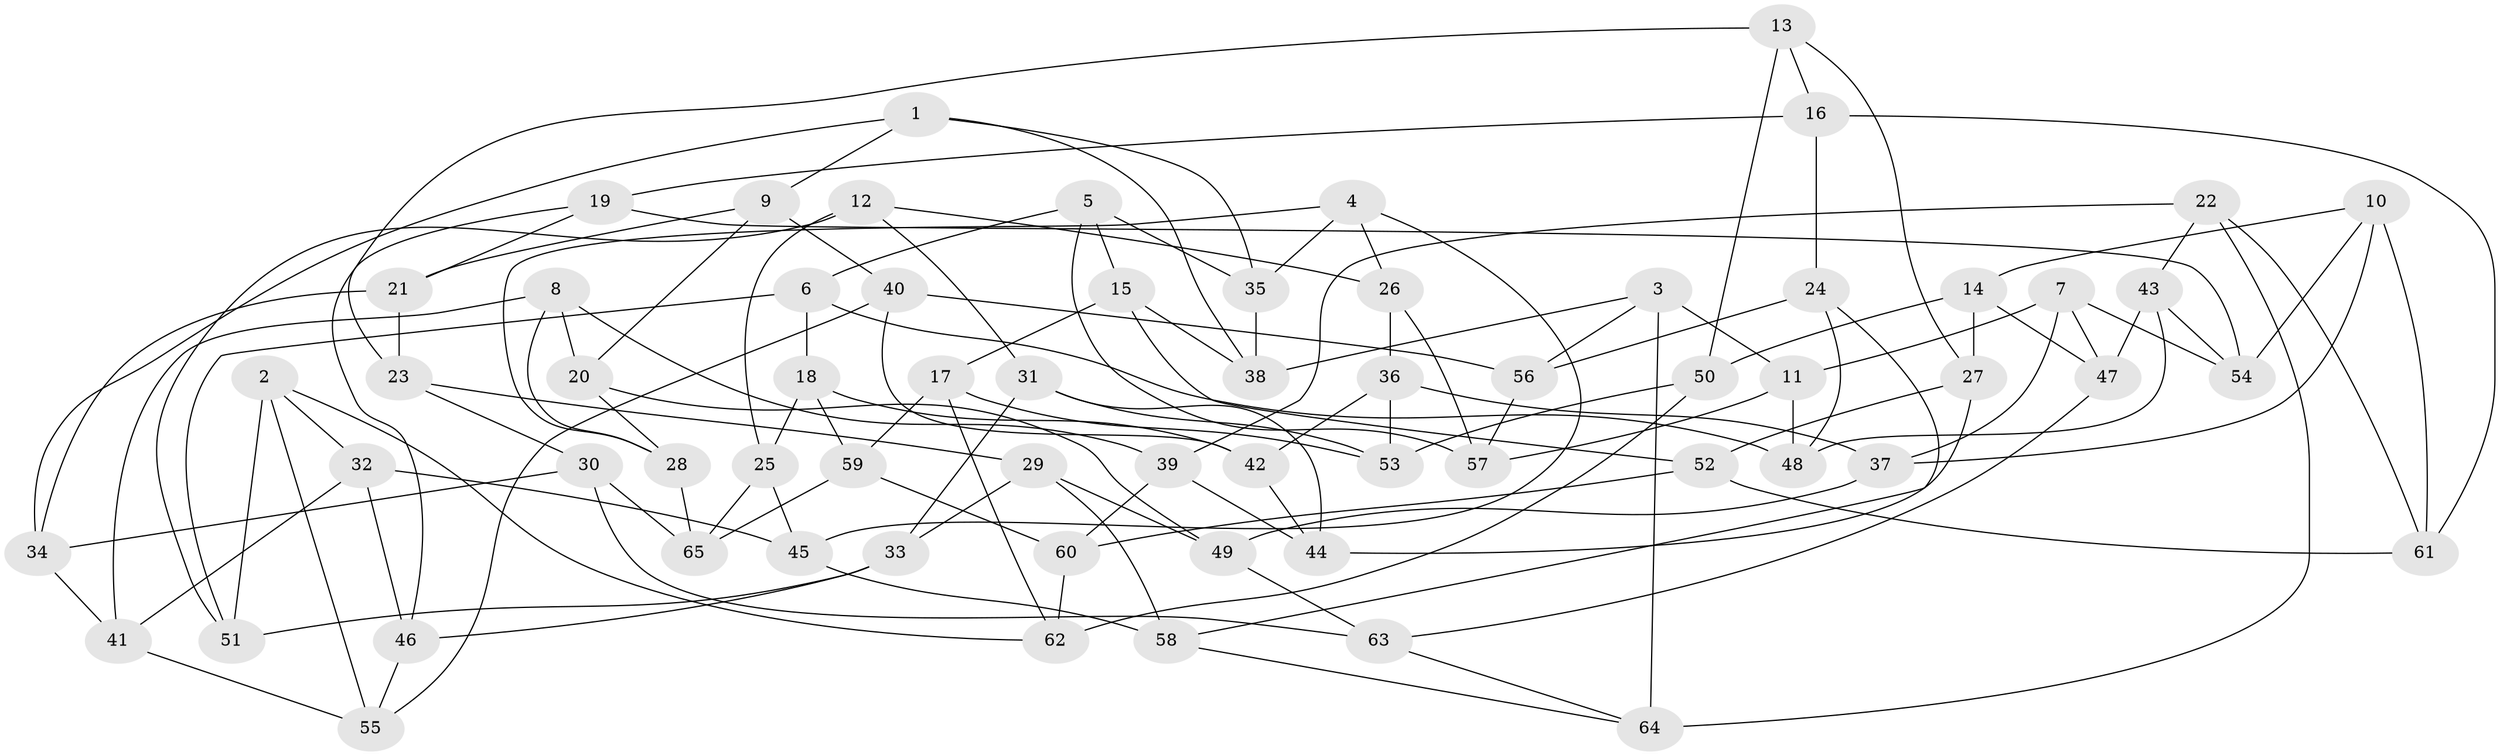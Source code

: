 // Generated by graph-tools (version 1.1) at 2025/50/03/09/25 03:50:47]
// undirected, 65 vertices, 130 edges
graph export_dot {
graph [start="1"]
  node [color=gray90,style=filled];
  1;
  2;
  3;
  4;
  5;
  6;
  7;
  8;
  9;
  10;
  11;
  12;
  13;
  14;
  15;
  16;
  17;
  18;
  19;
  20;
  21;
  22;
  23;
  24;
  25;
  26;
  27;
  28;
  29;
  30;
  31;
  32;
  33;
  34;
  35;
  36;
  37;
  38;
  39;
  40;
  41;
  42;
  43;
  44;
  45;
  46;
  47;
  48;
  49;
  50;
  51;
  52;
  53;
  54;
  55;
  56;
  57;
  58;
  59;
  60;
  61;
  62;
  63;
  64;
  65;
  1 -- 38;
  1 -- 34;
  1 -- 35;
  1 -- 9;
  2 -- 32;
  2 -- 62;
  2 -- 51;
  2 -- 55;
  3 -- 64;
  3 -- 38;
  3 -- 11;
  3 -- 56;
  4 -- 28;
  4 -- 45;
  4 -- 26;
  4 -- 35;
  5 -- 6;
  5 -- 35;
  5 -- 57;
  5 -- 15;
  6 -- 51;
  6 -- 48;
  6 -- 18;
  7 -- 37;
  7 -- 54;
  7 -- 11;
  7 -- 47;
  8 -- 20;
  8 -- 41;
  8 -- 39;
  8 -- 28;
  9 -- 21;
  9 -- 20;
  9 -- 40;
  10 -- 54;
  10 -- 37;
  10 -- 14;
  10 -- 61;
  11 -- 57;
  11 -- 48;
  12 -- 26;
  12 -- 51;
  12 -- 25;
  12 -- 31;
  13 -- 50;
  13 -- 16;
  13 -- 27;
  13 -- 23;
  14 -- 50;
  14 -- 27;
  14 -- 47;
  15 -- 17;
  15 -- 38;
  15 -- 52;
  16 -- 19;
  16 -- 24;
  16 -- 61;
  17 -- 59;
  17 -- 53;
  17 -- 62;
  18 -- 25;
  18 -- 59;
  18 -- 42;
  19 -- 54;
  19 -- 21;
  19 -- 46;
  20 -- 49;
  20 -- 28;
  21 -- 34;
  21 -- 23;
  22 -- 61;
  22 -- 64;
  22 -- 43;
  22 -- 39;
  23 -- 30;
  23 -- 29;
  24 -- 58;
  24 -- 56;
  24 -- 48;
  25 -- 65;
  25 -- 45;
  26 -- 36;
  26 -- 57;
  27 -- 44;
  27 -- 52;
  28 -- 65;
  29 -- 49;
  29 -- 58;
  29 -- 33;
  30 -- 63;
  30 -- 34;
  30 -- 65;
  31 -- 44;
  31 -- 33;
  31 -- 53;
  32 -- 45;
  32 -- 46;
  32 -- 41;
  33 -- 51;
  33 -- 46;
  34 -- 41;
  35 -- 38;
  36 -- 42;
  36 -- 37;
  36 -- 53;
  37 -- 49;
  39 -- 44;
  39 -- 60;
  40 -- 56;
  40 -- 42;
  40 -- 55;
  41 -- 55;
  42 -- 44;
  43 -- 54;
  43 -- 48;
  43 -- 47;
  45 -- 58;
  46 -- 55;
  47 -- 63;
  49 -- 63;
  50 -- 53;
  50 -- 62;
  52 -- 61;
  52 -- 60;
  56 -- 57;
  58 -- 64;
  59 -- 60;
  59 -- 65;
  60 -- 62;
  63 -- 64;
}
